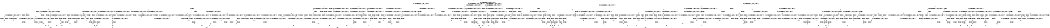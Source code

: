 digraph BCG {
size = "7, 10.5";
center = TRUE;
node [shape = circle];
0 [peripheries = 2];
0 -> 1 [label = "EX !0 !ATOMIC_EXCH_BRANCH (1, +1, TRUE, +0, 2, TRUE) !{0}"];
0 -> 2 [label = "EX !2 !ATOMIC_EXCH_BRANCH (1, +1, TRUE, +0, 2, TRUE) !{0}"];
0 -> 3 [label = "EX !1 !ATOMIC_EXCH_BRANCH (1, +0, FALSE, +0, 1, TRUE) !{0}"];
0 -> 4 [label = "EX !0 !ATOMIC_EXCH_BRANCH (1, +1, TRUE, +0, 2, TRUE) !{0}"];
1 -> 5 [label = "EX !2 !ATOMIC_EXCH_BRANCH (1, +1, TRUE, +0, 2, FALSE) !{0}"];
1 -> 6 [label = "EX !1 !ATOMIC_EXCH_BRANCH (1, +0, FALSE, +0, 1, FALSE) !{0}"];
1 -> 7 [label = "TERMINATE !0"];
2 -> 5 [label = "EX !0 !ATOMIC_EXCH_BRANCH (1, +1, TRUE, +0, 2, FALSE) !{0, 2}"];
2 -> 8 [label = "EX !1 !ATOMIC_EXCH_BRANCH (1, +0, FALSE, +0, 1, FALSE) !{0, 2}"];
2 -> 9 [label = "TERMINATE !2"];
2 -> 10 [label = "EX !0 !ATOMIC_EXCH_BRANCH (1, +1, TRUE, +0, 2, FALSE) !{0, 2}"];
3 -> 3 [label = "EX !1 !ATOMIC_EXCH_BRANCH (1, +0, FALSE, +0, 1, TRUE) !{0, 1}"];
3 -> 11 [label = "EX !0 !ATOMIC_EXCH_BRANCH (1, +1, TRUE, +0, 2, TRUE) !{0, 1}"];
3 -> 12 [label = "EX !2 !ATOMIC_EXCH_BRANCH (1, +1, TRUE, +0, 2, TRUE) !{0, 1}"];
3 -> 13 [label = "EX !0 !ATOMIC_EXCH_BRANCH (1, +1, TRUE, +0, 2, TRUE) !{0, 1}"];
4 -> 14 [label = "EX !2 !ATOMIC_EXCH_BRANCH (1, +1, TRUE, +0, 2, FALSE) !{0}"];
4 -> 15 [label = "EX !1 !ATOMIC_EXCH_BRANCH (1, +0, FALSE, +0, 1, FALSE) !{0}"];
4 -> 16 [label = "TERMINATE !0"];
5 -> 17 [label = "EX !1 !ATOMIC_EXCH_BRANCH (1, +0, FALSE, +0, 1, FALSE) !{0, 2}"];
5 -> 18 [label = "TERMINATE !0"];
5 -> 19 [label = "TERMINATE !2"];
6 -> 20 [label = "EX !2 !ATOMIC_EXCH_BRANCH (1, +1, TRUE, +0, 2, FALSE) !{0, 1}"];
6 -> 21 [label = "TERMINATE !0"];
6 -> 22 [label = "TERMINATE !1"];
7 -> 23 [label = "EX !1 !ATOMIC_EXCH_BRANCH (1, +0, FALSE, +0, 1, FALSE) !{1}"];
7 -> 24 [label = "EX !2 !ATOMIC_EXCH_BRANCH (1, +1, TRUE, +0, 2, FALSE) !{1}"];
7 -> 25 [label = "EX !1 !ATOMIC_EXCH_BRANCH (1, +0, FALSE, +0, 1, FALSE) !{1}"];
8 -> 20 [label = "EX !0 !ATOMIC_EXCH_BRANCH (1, +1, TRUE, +0, 2, FALSE) !{0, 1, 2}"];
8 -> 26 [label = "TERMINATE !2"];
8 -> 27 [label = "TERMINATE !1"];
8 -> 28 [label = "EX !0 !ATOMIC_EXCH_BRANCH (1, +1, TRUE, +0, 2, FALSE) !{0, 1, 2}"];
9 -> 29 [label = "EX !0 !ATOMIC_EXCH_BRANCH (1, +1, TRUE, +0, 2, FALSE) !{0}"];
9 -> 30 [label = "EX !1 !ATOMIC_EXCH_BRANCH (1, +0, FALSE, +0, 1, FALSE) !{0}"];
9 -> 31 [label = "EX !0 !ATOMIC_EXCH_BRANCH (1, +1, TRUE, +0, 2, FALSE) !{0}"];
10 -> 32 [label = "EX !1 !ATOMIC_EXCH_BRANCH (1, +0, FALSE, +0, 1, FALSE) !{0, 2}"];
10 -> 33 [label = "TERMINATE !0"];
10 -> 34 [label = "TERMINATE !2"];
11 -> 6 [label = "EX !1 !ATOMIC_EXCH_BRANCH (1, +0, FALSE, +0, 1, FALSE) !{0, 1}"];
11 -> 35 [label = "EX !2 !ATOMIC_EXCH_BRANCH (1, +1, TRUE, +0, 2, FALSE) !{0, 1}"];
11 -> 36 [label = "TERMINATE !0"];
12 -> 8 [label = "EX !1 !ATOMIC_EXCH_BRANCH (1, +0, FALSE, +0, 1, FALSE) !{0, 1, 2}"];
12 -> 35 [label = "EX !0 !ATOMIC_EXCH_BRANCH (1, +1, TRUE, +0, 2, FALSE) !{0, 1, 2}"];
12 -> 37 [label = "TERMINATE !2"];
12 -> 38 [label = "EX !0 !ATOMIC_EXCH_BRANCH (1, +1, TRUE, +0, 2, FALSE) !{0, 1, 2}"];
13 -> 39 [label = "EX !1 !ATOMIC_EXCH_BRANCH (1, +0, FALSE, +0, 1, FALSE) !{0, 1}"];
13 -> 40 [label = "EX !1 !ATOMIC_EXCH_BRANCH (1, +0, FALSE, +0, 1, FALSE) !{0, 1}"];
13 -> 41 [label = "EX !2 !ATOMIC_EXCH_BRANCH (1, +1, TRUE, +0, 2, FALSE) !{0, 1}"];
13 -> 42 [label = "TERMINATE !0"];
14 -> 43 [label = "EX !1 !ATOMIC_EXCH_BRANCH (1, +0, FALSE, +0, 1, FALSE) !{0, 2}"];
14 -> 44 [label = "TERMINATE !0"];
14 -> 45 [label = "TERMINATE !2"];
15 -> 46 [label = "EX !2 !ATOMIC_EXCH_BRANCH (1, +1, TRUE, +0, 2, FALSE) !{0, 1}"];
15 -> 47 [label = "TERMINATE !0"];
15 -> 48 [label = "TERMINATE !1"];
16 -> 49 [label = "EX !1 !ATOMIC_EXCH_BRANCH (1, +0, FALSE, +0, 1, FALSE) !{1}"];
16 -> 50 [label = "EX !2 !ATOMIC_EXCH_BRANCH (1, +1, TRUE, +0, 2, FALSE) !{1}"];
17 -> 51 [label = "TERMINATE !0"];
17 -> 52 [label = "TERMINATE !2"];
17 -> 53 [label = "TERMINATE !1"];
18 -> 54 [label = "EX !1 !ATOMIC_EXCH_BRANCH (1, +0, FALSE, +0, 1, FALSE) !{1, 2}"];
18 -> 55 [label = "TERMINATE !2"];
18 -> 56 [label = "EX !1 !ATOMIC_EXCH_BRANCH (1, +0, FALSE, +0, 1, FALSE) !{1, 2}"];
19 -> 57 [label = "EX !1 !ATOMIC_EXCH_BRANCH (1, +0, FALSE, +0, 1, FALSE) !{0}"];
19 -> 58 [label = "TERMINATE !0"];
20 -> 51 [label = "TERMINATE !0"];
20 -> 52 [label = "TERMINATE !2"];
20 -> 53 [label = "TERMINATE !1"];
21 -> 59 [label = "EX !2 !ATOMIC_EXCH_BRANCH (1, +1, TRUE, +0, 2, FALSE) !{1}"];
21 -> 60 [label = "TERMINATE !1"];
22 -> 61 [label = "EX !2 !ATOMIC_EXCH_BRANCH (1, +1, TRUE, +0, 2, FALSE) !{0}"];
22 -> 62 [label = "TERMINATE !0"];
23 -> 59 [label = "EX !2 !ATOMIC_EXCH_BRANCH (1, +1, TRUE, +0, 2, FALSE) !{1}"];
23 -> 60 [label = "TERMINATE !1"];
24 -> 54 [label = "EX !1 !ATOMIC_EXCH_BRANCH (1, +0, FALSE, +0, 1, FALSE) !{1, 2}"];
24 -> 55 [label = "TERMINATE !2"];
24 -> 56 [label = "EX !1 !ATOMIC_EXCH_BRANCH (1, +0, FALSE, +0, 1, FALSE) !{1, 2}"];
25 -> 63 [label = "EX !2 !ATOMIC_EXCH_BRANCH (1, +1, TRUE, +0, 2, FALSE) !{1}"];
25 -> 64 [label = "TERMINATE !1"];
26 -> 65 [label = "EX !0 !ATOMIC_EXCH_BRANCH (1, +1, TRUE, +0, 2, FALSE) !{0, 1}"];
26 -> 66 [label = "TERMINATE !1"];
26 -> 67 [label = "EX !0 !ATOMIC_EXCH_BRANCH (1, +1, TRUE, +0, 2, FALSE) !{0, 1}"];
27 -> 61 [label = "EX !0 !ATOMIC_EXCH_BRANCH (1, +1, TRUE, +0, 2, FALSE) !{0, 2}"];
27 -> 68 [label = "TERMINATE !2"];
27 -> 69 [label = "EX !0 !ATOMIC_EXCH_BRANCH (1, +1, TRUE, +0, 2, FALSE) !{0, 2}"];
28 -> 70 [label = "TERMINATE !0"];
28 -> 71 [label = "TERMINATE !2"];
28 -> 72 [label = "TERMINATE !1"];
29 -> 57 [label = "EX !1 !ATOMIC_EXCH_BRANCH (1, +0, FALSE, +0, 1, FALSE) !{0}"];
29 -> 58 [label = "TERMINATE !0"];
30 -> 65 [label = "EX !0 !ATOMIC_EXCH_BRANCH (1, +1, TRUE, +0, 2, FALSE) !{0, 1}"];
30 -> 66 [label = "TERMINATE !1"];
30 -> 67 [label = "EX !0 !ATOMIC_EXCH_BRANCH (1, +1, TRUE, +0, 2, FALSE) !{0, 1}"];
31 -> 73 [label = "EX !1 !ATOMIC_EXCH_BRANCH (1, +0, FALSE, +0, 1, FALSE) !{0}"];
31 -> 74 [label = "TERMINATE !0"];
32 -> 75 [label = "TERMINATE !0"];
32 -> 76 [label = "TERMINATE !2"];
32 -> 77 [label = "TERMINATE !1"];
33 -> 78 [label = "EX !1 !ATOMIC_EXCH_BRANCH (1, +0, FALSE, +0, 1, FALSE) !{1, 2}"];
33 -> 79 [label = "TERMINATE !2"];
34 -> 80 [label = "EX !1 !ATOMIC_EXCH_BRANCH (1, +0, FALSE, +0, 1, FALSE) !{0}"];
34 -> 81 [label = "TERMINATE !0"];
35 -> 17 [label = "EX !1 !ATOMIC_EXCH_BRANCH (1, +0, FALSE, +0, 1, FALSE) !{0, 1, 2}"];
35 -> 82 [label = "TERMINATE !0"];
35 -> 83 [label = "TERMINATE !2"];
36 -> 23 [label = "EX !1 !ATOMIC_EXCH_BRANCH (1, +0, FALSE, +0, 1, FALSE) !{1}"];
36 -> 84 [label = "EX !2 !ATOMIC_EXCH_BRANCH (1, +1, TRUE, +0, 2, FALSE) !{1}"];
36 -> 25 [label = "EX !1 !ATOMIC_EXCH_BRANCH (1, +0, FALSE, +0, 1, FALSE) !{1}"];
37 -> 30 [label = "EX !1 !ATOMIC_EXCH_BRANCH (1, +0, FALSE, +0, 1, FALSE) !{0, 1}"];
37 -> 85 [label = "EX !0 !ATOMIC_EXCH_BRANCH (1, +1, TRUE, +0, 2, FALSE) !{0, 1}"];
37 -> 86 [label = "EX !0 !ATOMIC_EXCH_BRANCH (1, +1, TRUE, +0, 2, FALSE) !{0, 1}"];
38 -> 87 [label = "EX !1 !ATOMIC_EXCH_BRANCH (1, +0, FALSE, +0, 1, FALSE) !{0, 1, 2}"];
38 -> 88 [label = "EX !1 !ATOMIC_EXCH_BRANCH (1, +0, FALSE, +0, 1, FALSE) !{0, 1, 2}"];
38 -> 89 [label = "TERMINATE !0"];
38 -> 90 [label = "TERMINATE !2"];
39 -> 91 [label = "EX !2 !ATOMIC_EXCH_BRANCH (1, +1, TRUE, +0, 2, FALSE) !{0, 1}"];
39 -> 92 [label = "TERMINATE !0"];
39 -> 93 [label = "TERMINATE !1"];
40 -> 94 [label = "EX !2 !ATOMIC_EXCH_BRANCH (1, +1, TRUE, +0, 2, FALSE) !{0, 1}"];
40 -> 95 [label = "TERMINATE !0"];
40 -> 96 [label = "TERMINATE !1"];
41 -> 97 [label = "EX !1 !ATOMIC_EXCH_BRANCH (1, +0, FALSE, +0, 1, FALSE) !{0, 1, 2}"];
41 -> 98 [label = "TERMINATE !0"];
41 -> 99 [label = "TERMINATE !2"];
42 -> 100 [label = "EX !1 !ATOMIC_EXCH_BRANCH (1, +0, FALSE, +0, 1, FALSE) !{1}"];
42 -> 101 [label = "EX !2 !ATOMIC_EXCH_BRANCH (1, +1, TRUE, +0, 2, FALSE) !{1}"];
43 -> 102 [label = "TERMINATE !0"];
43 -> 103 [label = "TERMINATE !2"];
43 -> 104 [label = "TERMINATE !1"];
44 -> 105 [label = "EX !1 !ATOMIC_EXCH_BRANCH (1, +0, FALSE, +0, 1, FALSE) !{1, 2}"];
44 -> 106 [label = "TERMINATE !2"];
45 -> 73 [label = "EX !1 !ATOMIC_EXCH_BRANCH (1, +0, FALSE, +0, 1, FALSE) !{0}"];
45 -> 74 [label = "TERMINATE !0"];
46 -> 102 [label = "TERMINATE !0"];
46 -> 103 [label = "TERMINATE !2"];
46 -> 104 [label = "TERMINATE !1"];
47 -> 107 [label = "EX !2 !ATOMIC_EXCH_BRANCH (1, +1, TRUE, +0, 2, FALSE) !{1}"];
47 -> 108 [label = "TERMINATE !1"];
48 -> 109 [label = "EX !2 !ATOMIC_EXCH_BRANCH (1, +1, TRUE, +0, 2, FALSE) !{0}"];
48 -> 110 [label = "TERMINATE !0"];
49 -> 107 [label = "EX !2 !ATOMIC_EXCH_BRANCH (1, +1, TRUE, +0, 2, FALSE) !{1}"];
49 -> 108 [label = "TERMINATE !1"];
50 -> 105 [label = "EX !1 !ATOMIC_EXCH_BRANCH (1, +0, FALSE, +0, 1, FALSE) !{1, 2}"];
50 -> 106 [label = "TERMINATE !2"];
51 -> 111 [label = "TERMINATE !2"];
51 -> 112 [label = "TERMINATE !1"];
52 -> 113 [label = "TERMINATE !0"];
52 -> 114 [label = "TERMINATE !1"];
53 -> 115 [label = "TERMINATE !0"];
53 -> 116 [label = "TERMINATE !2"];
54 -> 111 [label = "TERMINATE !2"];
54 -> 112 [label = "TERMINATE !1"];
55 -> 117 [label = "EX !1 !ATOMIC_EXCH_BRANCH (1, +0, FALSE, +0, 1, FALSE) !{1}"];
55 -> 118 [label = "EX !1 !ATOMIC_EXCH_BRANCH (1, +0, FALSE, +0, 1, FALSE) !{1}"];
56 -> 119 [label = "TERMINATE !2"];
56 -> 120 [label = "TERMINATE !1"];
57 -> 113 [label = "TERMINATE !0"];
57 -> 114 [label = "TERMINATE !1"];
58 -> 117 [label = "EX !1 !ATOMIC_EXCH_BRANCH (1, +0, FALSE, +0, 1, FALSE) !{1}"];
58 -> 118 [label = "EX !1 !ATOMIC_EXCH_BRANCH (1, +0, FALSE, +0, 1, FALSE) !{1}"];
59 -> 111 [label = "TERMINATE !2"];
59 -> 112 [label = "TERMINATE !1"];
60 -> 121 [label = "EX !2 !ATOMIC_EXCH_BRANCH (1, +1, TRUE, +0, 2, FALSE) !{2}"];
60 -> 122 [label = "EX !2 !ATOMIC_EXCH_BRANCH (1, +1, TRUE, +0, 2, FALSE) !{2}"];
61 -> 115 [label = "TERMINATE !0"];
61 -> 116 [label = "TERMINATE !2"];
62 -> 123 [label = "EX !2 !ATOMIC_EXCH_BRANCH (1, +1, TRUE, +0, 2, FALSE) !{1, 2}"];
63 -> 124 [label = "TERMINATE !2"];
63 -> 125 [label = "TERMINATE !1"];
64 -> 126 [label = "EX !2 !ATOMIC_EXCH_BRANCH (1, +1, TRUE, +0, 2, FALSE) !{2}"];
65 -> 113 [label = "TERMINATE !0"];
65 -> 114 [label = "TERMINATE !1"];
66 -> 127 [label = "EX !0 !ATOMIC_EXCH_BRANCH (1, +1, TRUE, +0, 2, FALSE) !{0}"];
66 -> 128 [label = "EX !0 !ATOMIC_EXCH_BRANCH (1, +1, TRUE, +0, 2, FALSE) !{0}"];
67 -> 129 [label = "TERMINATE !0"];
67 -> 130 [label = "TERMINATE !1"];
68 -> 127 [label = "EX !0 !ATOMIC_EXCH_BRANCH (1, +1, TRUE, +0, 2, FALSE) !{0}"];
68 -> 128 [label = "EX !0 !ATOMIC_EXCH_BRANCH (1, +1, TRUE, +0, 2, FALSE) !{0}"];
69 -> 131 [label = "TERMINATE !0"];
69 -> 132 [label = "TERMINATE !2"];
70 -> 133 [label = "TERMINATE !2"];
70 -> 134 [label = "TERMINATE !1"];
71 -> 135 [label = "TERMINATE !0"];
71 -> 136 [label = "TERMINATE !1"];
72 -> 137 [label = "TERMINATE !0"];
72 -> 138 [label = "TERMINATE !2"];
73 -> 139 [label = "TERMINATE !0"];
73 -> 140 [label = "TERMINATE !1"];
74 -> 141 [label = "EX !1 !ATOMIC_EXCH_BRANCH (1, +0, FALSE, +0, 1, FALSE) !{1}"];
75 -> 142 [label = "TERMINATE !2"];
75 -> 143 [label = "TERMINATE !1"];
76 -> 144 [label = "TERMINATE !0"];
76 -> 145 [label = "TERMINATE !1"];
77 -> 131 [label = "TERMINATE !0"];
77 -> 132 [label = "TERMINATE !2"];
78 -> 142 [label = "TERMINATE !2"];
78 -> 143 [label = "TERMINATE !1"];
79 -> 146 [label = "EX !1 !ATOMIC_EXCH_BRANCH (1, +0, FALSE, +0, 1, FALSE) !{1}"];
80 -> 144 [label = "TERMINATE !0"];
80 -> 145 [label = "TERMINATE !1"];
81 -> 146 [label = "EX !1 !ATOMIC_EXCH_BRANCH (1, +0, FALSE, +0, 1, FALSE) !{1}"];
82 -> 54 [label = "EX !1 !ATOMIC_EXCH_BRANCH (1, +0, FALSE, +0, 1, FALSE) !{1, 2}"];
82 -> 147 [label = "TERMINATE !2"];
82 -> 56 [label = "EX !1 !ATOMIC_EXCH_BRANCH (1, +0, FALSE, +0, 1, FALSE) !{1, 2}"];
83 -> 57 [label = "EX !1 !ATOMIC_EXCH_BRANCH (1, +0, FALSE, +0, 1, FALSE) !{0, 1}"];
83 -> 148 [label = "TERMINATE !0"];
84 -> 54 [label = "EX !1 !ATOMIC_EXCH_BRANCH (1, +0, FALSE, +0, 1, FALSE) !{1, 2}"];
84 -> 147 [label = "TERMINATE !2"];
84 -> 56 [label = "EX !1 !ATOMIC_EXCH_BRANCH (1, +0, FALSE, +0, 1, FALSE) !{1, 2}"];
85 -> 57 [label = "EX !1 !ATOMIC_EXCH_BRANCH (1, +0, FALSE, +0, 1, FALSE) !{0, 1}"];
85 -> 148 [label = "TERMINATE !0"];
86 -> 149 [label = "EX !1 !ATOMIC_EXCH_BRANCH (1, +0, FALSE, +0, 1, FALSE) !{0, 1}"];
86 -> 150 [label = "EX !1 !ATOMIC_EXCH_BRANCH (1, +0, FALSE, +0, 1, FALSE) !{0, 1}"];
86 -> 151 [label = "TERMINATE !0"];
87 -> 152 [label = "TERMINATE !0"];
87 -> 153 [label = "TERMINATE !2"];
87 -> 154 [label = "TERMINATE !1"];
88 -> 70 [label = "TERMINATE !0"];
88 -> 71 [label = "TERMINATE !2"];
88 -> 72 [label = "TERMINATE !1"];
89 -> 155 [label = "EX !1 !ATOMIC_EXCH_BRANCH (1, +0, FALSE, +0, 1, FALSE) !{1, 2}"];
89 -> 156 [label = "TERMINATE !2"];
90 -> 157 [label = "EX !1 !ATOMIC_EXCH_BRANCH (1, +0, FALSE, +0, 1, FALSE) !{0, 1}"];
90 -> 158 [label = "TERMINATE !0"];
91 -> 159 [label = "TERMINATE !0"];
91 -> 160 [label = "TERMINATE !2"];
91 -> 161 [label = "TERMINATE !1"];
92 -> 162 [label = "EX !2 !ATOMIC_EXCH_BRANCH (1, +1, TRUE, +0, 2, FALSE) !{1}"];
92 -> 163 [label = "TERMINATE !1"];
93 -> 164 [label = "EX !2 !ATOMIC_EXCH_BRANCH (1, +1, TRUE, +0, 2, FALSE) !{0}"];
93 -> 165 [label = "TERMINATE !0"];
94 -> 166 [label = "TERMINATE !0"];
94 -> 167 [label = "TERMINATE !2"];
94 -> 168 [label = "TERMINATE !1"];
95 -> 169 [label = "EX !2 !ATOMIC_EXCH_BRANCH (1, +1, TRUE, +0, 2, FALSE) !{1}"];
95 -> 170 [label = "TERMINATE !1"];
96 -> 171 [label = "EX !2 !ATOMIC_EXCH_BRANCH (1, +1, TRUE, +0, 2, FALSE) !{0}"];
96 -> 172 [label = "TERMINATE !0"];
97 -> 166 [label = "TERMINATE !0"];
97 -> 167 [label = "TERMINATE !2"];
97 -> 168 [label = "TERMINATE !1"];
98 -> 173 [label = "EX !1 !ATOMIC_EXCH_BRANCH (1, +0, FALSE, +0, 1, FALSE) !{1, 2}"];
98 -> 174 [label = "TERMINATE !2"];
99 -> 149 [label = "EX !1 !ATOMIC_EXCH_BRANCH (1, +0, FALSE, +0, 1, FALSE) !{0, 1}"];
99 -> 150 [label = "EX !1 !ATOMIC_EXCH_BRANCH (1, +0, FALSE, +0, 1, FALSE) !{0, 1}"];
99 -> 151 [label = "TERMINATE !0"];
100 -> 169 [label = "EX !2 !ATOMIC_EXCH_BRANCH (1, +1, TRUE, +0, 2, FALSE) !{1}"];
100 -> 170 [label = "TERMINATE !1"];
101 -> 173 [label = "EX !1 !ATOMIC_EXCH_BRANCH (1, +0, FALSE, +0, 1, FALSE) !{1, 2}"];
101 -> 174 [label = "TERMINATE !2"];
102 -> 175 [label = "TERMINATE !2"];
102 -> 176 [label = "TERMINATE !1"];
103 -> 139 [label = "TERMINATE !0"];
103 -> 140 [label = "TERMINATE !1"];
104 -> 177 [label = "TERMINATE !0"];
104 -> 178 [label = "TERMINATE !2"];
105 -> 175 [label = "TERMINATE !2"];
105 -> 176 [label = "TERMINATE !1"];
106 -> 141 [label = "EX !1 !ATOMIC_EXCH_BRANCH (1, +0, FALSE, +0, 1, FALSE) !{1}"];
107 -> 175 [label = "TERMINATE !2"];
107 -> 176 [label = "TERMINATE !1"];
108 -> 179 [label = "EX !2 !ATOMIC_EXCH_BRANCH (1, +1, TRUE, +0, 2, FALSE) !{2}"];
109 -> 177 [label = "TERMINATE !0"];
109 -> 178 [label = "TERMINATE !2"];
110 -> 180 [label = "EX !2 !ATOMIC_EXCH_BRANCH (1, +1, TRUE, +0, 2, FALSE) !{1, 2}"];
111 -> 181 [label = "TERMINATE !1"];
112 -> 182 [label = "TERMINATE !2"];
113 -> 181 [label = "TERMINATE !1"];
114 -> 183 [label = "TERMINATE !0"];
115 -> 184 [label = "TERMINATE !2"];
116 -> 183 [label = "TERMINATE !0"];
117 -> 181 [label = "TERMINATE !1"];
118 -> 185 [label = "TERMINATE !1"];
119 -> 186 [label = "TERMINATE !1"];
120 -> 187 [label = "TERMINATE !2"];
121 -> 182 [label = "TERMINATE !2"];
122 -> 188 [label = "TERMINATE !2"];
123 -> 184 [label = "TERMINATE !2"];
124 -> 185 [label = "TERMINATE !1"];
125 -> 189 [label = "TERMINATE !2"];
126 -> 189 [label = "TERMINATE !2"];
127 -> 183 [label = "TERMINATE !0"];
128 -> 190 [label = "TERMINATE !0"];
129 -> 191 [label = "TERMINATE !1"];
130 -> 192 [label = "TERMINATE !0"];
131 -> 193 [label = "TERMINATE !2"];
132 -> 194 [label = "TERMINATE !0"];
133 -> 195 [label = "TERMINATE !1"];
134 -> 196 [label = "TERMINATE !2"];
135 -> 195 [label = "TERMINATE !1"];
136 -> 197 [label = "TERMINATE !0"];
137 -> 198 [label = "TERMINATE !2"];
138 -> 197 [label = "TERMINATE !0"];
139 -> 199 [label = "TERMINATE !1"];
140 -> 190 [label = "TERMINATE !0"];
141 -> 199 [label = "TERMINATE !1"];
142 -> 200 [label = "TERMINATE !1"];
143 -> 201 [label = "TERMINATE !2"];
144 -> 200 [label = "TERMINATE !1"];
145 -> 194 [label = "TERMINATE !0"];
146 -> 200 [label = "TERMINATE !1"];
147 -> 117 [label = "EX !1 !ATOMIC_EXCH_BRANCH (1, +0, FALSE, +0, 1, FALSE) !{1}"];
147 -> 118 [label = "EX !1 !ATOMIC_EXCH_BRANCH (1, +0, FALSE, +0, 1, FALSE) !{1}"];
148 -> 117 [label = "EX !1 !ATOMIC_EXCH_BRANCH (1, +0, FALSE, +0, 1, FALSE) !{1}"];
148 -> 118 [label = "EX !1 !ATOMIC_EXCH_BRANCH (1, +0, FALSE, +0, 1, FALSE) !{1}"];
149 -> 202 [label = "TERMINATE !0"];
149 -> 203 [label = "TERMINATE !1"];
150 -> 129 [label = "TERMINATE !0"];
150 -> 130 [label = "TERMINATE !1"];
151 -> 204 [label = "EX !1 !ATOMIC_EXCH_BRANCH (1, +0, FALSE, +0, 1, FALSE) !{1}"];
152 -> 205 [label = "TERMINATE !2"];
152 -> 206 [label = "TERMINATE !1"];
153 -> 207 [label = "TERMINATE !0"];
153 -> 208 [label = "TERMINATE !1"];
154 -> 209 [label = "TERMINATE !0"];
154 -> 210 [label = "TERMINATE !2"];
155 -> 133 [label = "TERMINATE !2"];
155 -> 134 [label = "TERMINATE !1"];
156 -> 211 [label = "EX !1 !ATOMIC_EXCH_BRANCH (1, +0, FALSE, +0, 1, FALSE) !{1}"];
157 -> 135 [label = "TERMINATE !0"];
157 -> 136 [label = "TERMINATE !1"];
158 -> 211 [label = "EX !1 !ATOMIC_EXCH_BRANCH (1, +0, FALSE, +0, 1, FALSE) !{1}"];
159 -> 212 [label = "TERMINATE !2"];
159 -> 213 [label = "TERMINATE !1"];
160 -> 202 [label = "TERMINATE !0"];
160 -> 203 [label = "TERMINATE !1"];
161 -> 214 [label = "TERMINATE !0"];
161 -> 215 [label = "TERMINATE !2"];
162 -> 212 [label = "TERMINATE !2"];
162 -> 213 [label = "TERMINATE !1"];
163 -> 216 [label = "EX !2 !ATOMIC_EXCH_BRANCH (1, +1, TRUE, +0, 2, FALSE) !{2}"];
164 -> 214 [label = "TERMINATE !0"];
164 -> 215 [label = "TERMINATE !2"];
165 -> 217 [label = "EX !2 !ATOMIC_EXCH_BRANCH (1, +1, TRUE, +0, 2, FALSE) !{1, 2}"];
166 -> 218 [label = "TERMINATE !2"];
166 -> 219 [label = "TERMINATE !1"];
167 -> 129 [label = "TERMINATE !0"];
167 -> 130 [label = "TERMINATE !1"];
168 -> 220 [label = "TERMINATE !0"];
168 -> 221 [label = "TERMINATE !2"];
169 -> 218 [label = "TERMINATE !2"];
169 -> 219 [label = "TERMINATE !1"];
170 -> 222 [label = "EX !2 !ATOMIC_EXCH_BRANCH (1, +1, TRUE, +0, 2, FALSE) !{2}"];
171 -> 220 [label = "TERMINATE !0"];
171 -> 221 [label = "TERMINATE !2"];
172 -> 223 [label = "EX !2 !ATOMIC_EXCH_BRANCH (1, +1, TRUE, +0, 2, FALSE) !{1, 2}"];
173 -> 218 [label = "TERMINATE !2"];
173 -> 219 [label = "TERMINATE !1"];
174 -> 204 [label = "EX !1 !ATOMIC_EXCH_BRANCH (1, +0, FALSE, +0, 1, FALSE) !{1}"];
175 -> 199 [label = "TERMINATE !1"];
176 -> 224 [label = "TERMINATE !2"];
177 -> 225 [label = "TERMINATE !2"];
178 -> 190 [label = "TERMINATE !0"];
179 -> 224 [label = "TERMINATE !2"];
180 -> 225 [label = "TERMINATE !2"];
181 -> 226 [label = "exit"];
182 -> 226 [label = "exit"];
183 -> 226 [label = "exit"];
184 -> 226 [label = "exit"];
185 -> 227 [label = "exit"];
186 -> 228 [label = "exit"];
187 -> 228 [label = "exit"];
188 -> 229 [label = "exit"];
189 -> 227 [label = "exit"];
190 -> 230 [label = "exit"];
191 -> 231 [label = "exit"];
192 -> 231 [label = "exit"];
193 -> 232 [label = "exit"];
194 -> 232 [label = "exit"];
195 -> 233 [label = "exit"];
196 -> 233 [label = "exit"];
197 -> 233 [label = "exit"];
198 -> 233 [label = "exit"];
199 -> 230 [label = "exit"];
200 -> 232 [label = "exit"];
201 -> 232 [label = "exit"];
202 -> 234 [label = "TERMINATE !1"];
203 -> 235 [label = "TERMINATE !0"];
204 -> 191 [label = "TERMINATE !1"];
205 -> 236 [label = "TERMINATE !1"];
206 -> 237 [label = "TERMINATE !2"];
207 -> 236 [label = "TERMINATE !1"];
208 -> 238 [label = "TERMINATE !0"];
209 -> 239 [label = "TERMINATE !2"];
210 -> 238 [label = "TERMINATE !0"];
211 -> 195 [label = "TERMINATE !1"];
212 -> 234 [label = "TERMINATE !1"];
213 -> 240 [label = "TERMINATE !2"];
214 -> 241 [label = "TERMINATE !2"];
215 -> 235 [label = "TERMINATE !0"];
216 -> 240 [label = "TERMINATE !2"];
217 -> 241 [label = "TERMINATE !2"];
218 -> 191 [label = "TERMINATE !1"];
219 -> 242 [label = "TERMINATE !2"];
220 -> 243 [label = "TERMINATE !2"];
221 -> 192 [label = "TERMINATE !0"];
222 -> 242 [label = "TERMINATE !2"];
223 -> 243 [label = "TERMINATE !2"];
224 -> 230 [label = "exit"];
225 -> 230 [label = "exit"];
234 -> 244 [label = "exit"];
235 -> 244 [label = "exit"];
236 -> 245 [label = "exit"];
237 -> 245 [label = "exit"];
238 -> 245 [label = "exit"];
239 -> 245 [label = "exit"];
240 -> 244 [label = "exit"];
241 -> 244 [label = "exit"];
242 -> 231 [label = "exit"];
243 -> 231 [label = "exit"];
}
